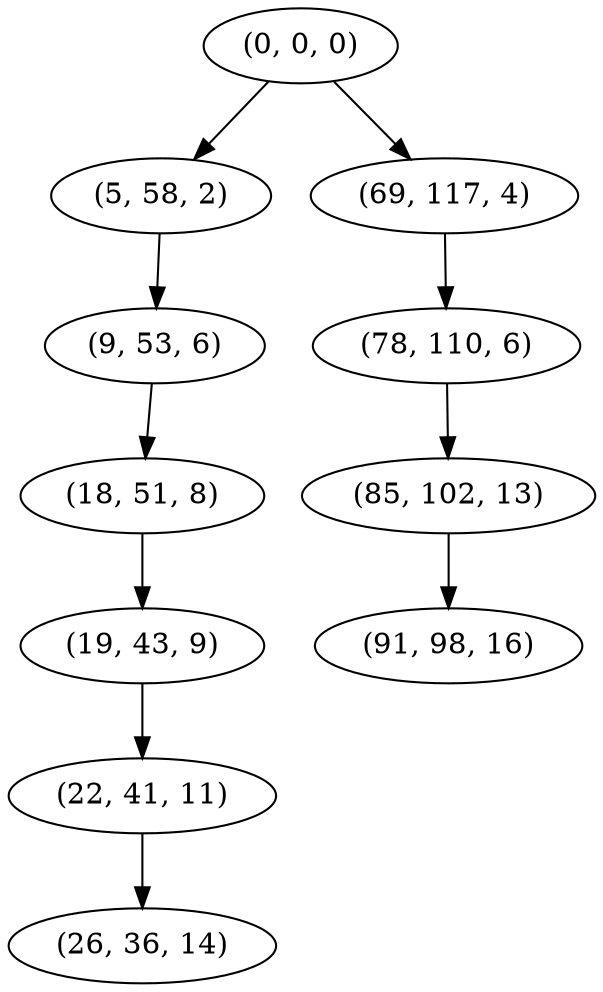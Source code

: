 digraph tree {
    "(0, 0, 0)";
    "(5, 58, 2)";
    "(9, 53, 6)";
    "(18, 51, 8)";
    "(19, 43, 9)";
    "(22, 41, 11)";
    "(26, 36, 14)";
    "(69, 117, 4)";
    "(78, 110, 6)";
    "(85, 102, 13)";
    "(91, 98, 16)";
    "(0, 0, 0)" -> "(5, 58, 2)";
    "(0, 0, 0)" -> "(69, 117, 4)";
    "(5, 58, 2)" -> "(9, 53, 6)";
    "(9, 53, 6)" -> "(18, 51, 8)";
    "(18, 51, 8)" -> "(19, 43, 9)";
    "(19, 43, 9)" -> "(22, 41, 11)";
    "(22, 41, 11)" -> "(26, 36, 14)";
    "(69, 117, 4)" -> "(78, 110, 6)";
    "(78, 110, 6)" -> "(85, 102, 13)";
    "(85, 102, 13)" -> "(91, 98, 16)";
}
